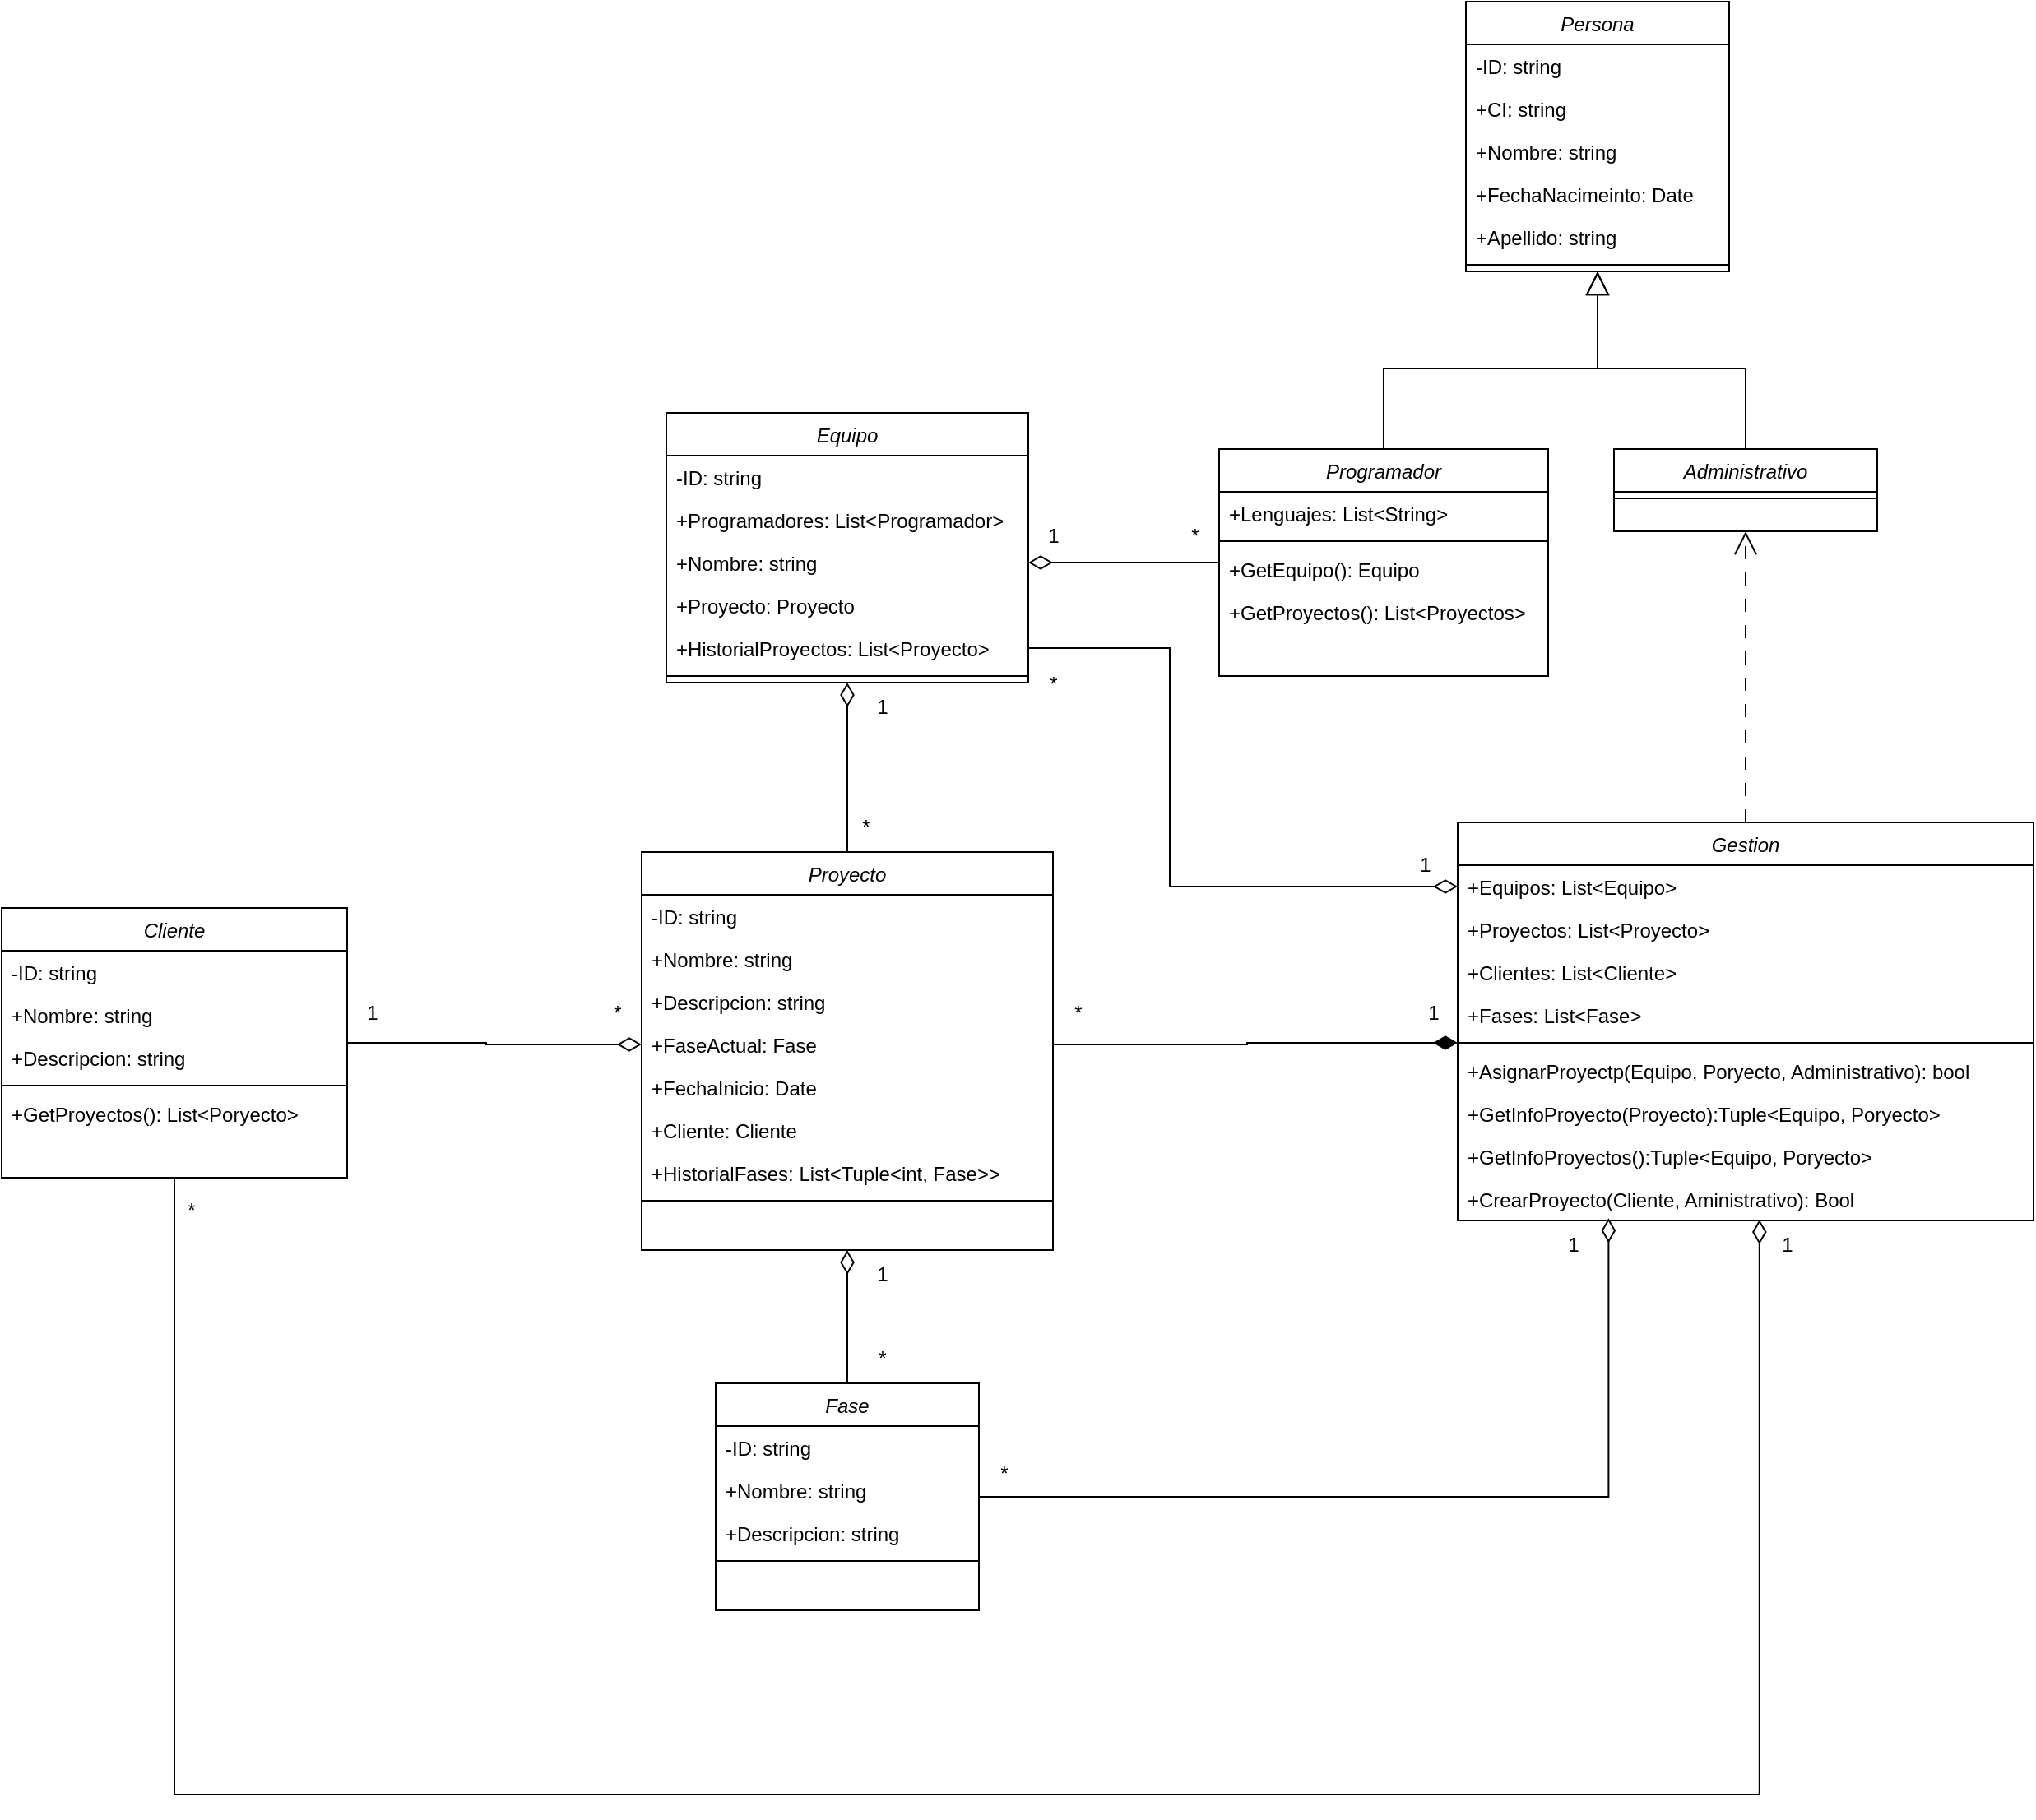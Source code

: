 <mxfile version="21.3.5" type="device">
  <diagram id="C5RBs43oDa-KdzZeNtuy" name="Page-1">
    <mxGraphModel dx="4014" dy="2849" grid="1" gridSize="10" guides="1" tooltips="1" connect="1" arrows="1" fold="1" page="1" pageScale="1" pageWidth="827" pageHeight="1169" math="0" shadow="0">
      <root>
        <mxCell id="WIyWlLk6GJQsqaUBKTNV-0" />
        <mxCell id="WIyWlLk6GJQsqaUBKTNV-1" parent="WIyWlLk6GJQsqaUBKTNV-0" />
        <mxCell id="zkfFHV4jXpPFQw0GAbJ--0" value="Equipo" style="swimlane;fontStyle=2;align=center;verticalAlign=top;childLayout=stackLayout;horizontal=1;startSize=26;horizontalStack=0;resizeParent=1;resizeLast=0;collapsible=1;marginBottom=0;rounded=0;shadow=0;strokeWidth=1;" parent="WIyWlLk6GJQsqaUBKTNV-1" vertex="1">
          <mxGeometry x="194" y="50" width="220" height="164" as="geometry">
            <mxRectangle x="230" y="140" width="160" height="26" as="alternateBounds" />
          </mxGeometry>
        </mxCell>
        <mxCell id="zkfFHV4jXpPFQw0GAbJ--1" value="-ID: string" style="text;align=left;verticalAlign=top;spacingLeft=4;spacingRight=4;overflow=hidden;rotatable=0;points=[[0,0.5],[1,0.5]];portConstraint=eastwest;" parent="zkfFHV4jXpPFQw0GAbJ--0" vertex="1">
          <mxGeometry y="26" width="220" height="26" as="geometry" />
        </mxCell>
        <mxCell id="zkfFHV4jXpPFQw0GAbJ--2" value="+Programadores: List&lt;Programador&gt;" style="text;align=left;verticalAlign=top;spacingLeft=4;spacingRight=4;overflow=hidden;rotatable=0;points=[[0,0.5],[1,0.5]];portConstraint=eastwest;rounded=0;shadow=0;html=0;" parent="zkfFHV4jXpPFQw0GAbJ--0" vertex="1">
          <mxGeometry y="52" width="220" height="26" as="geometry" />
        </mxCell>
        <mxCell id="KOfU6I8RwkiokNbzwKMb-52" value="+Nombre: string" style="text;align=left;verticalAlign=top;spacingLeft=4;spacingRight=4;overflow=hidden;rotatable=0;points=[[0,0.5],[1,0.5]];portConstraint=eastwest;rounded=0;shadow=0;html=0;" vertex="1" parent="zkfFHV4jXpPFQw0GAbJ--0">
          <mxGeometry y="78" width="220" height="26" as="geometry" />
        </mxCell>
        <mxCell id="KOfU6I8RwkiokNbzwKMb-67" value="+Proyecto: Proyecto" style="text;align=left;verticalAlign=top;spacingLeft=4;spacingRight=4;overflow=hidden;rotatable=0;points=[[0,0.5],[1,0.5]];portConstraint=eastwest;rounded=0;shadow=0;html=0;" vertex="1" parent="zkfFHV4jXpPFQw0GAbJ--0">
          <mxGeometry y="104" width="220" height="26" as="geometry" />
        </mxCell>
        <mxCell id="zkfFHV4jXpPFQw0GAbJ--3" value="+HistorialProyectos: List&lt;Proyecto&gt;" style="text;align=left;verticalAlign=top;spacingLeft=4;spacingRight=4;overflow=hidden;rotatable=0;points=[[0,0.5],[1,0.5]];portConstraint=eastwest;rounded=0;shadow=0;html=0;" parent="zkfFHV4jXpPFQw0GAbJ--0" vertex="1">
          <mxGeometry y="130" width="220" height="26" as="geometry" />
        </mxCell>
        <mxCell id="zkfFHV4jXpPFQw0GAbJ--4" value="" style="line;html=1;strokeWidth=1;align=left;verticalAlign=middle;spacingTop=-1;spacingLeft=3;spacingRight=3;rotatable=0;labelPosition=right;points=[];portConstraint=eastwest;" parent="zkfFHV4jXpPFQw0GAbJ--0" vertex="1">
          <mxGeometry y="156" width="220" height="8" as="geometry" />
        </mxCell>
        <mxCell id="KOfU6I8RwkiokNbzwKMb-83" style="edgeStyle=orthogonalEdgeStyle;rounded=0;orthogonalLoop=1;jettySize=auto;html=1;entryX=1;entryY=0.5;entryDx=0;entryDy=0;endArrow=diamondThin;endFill=0;endSize=12;" edge="1" parent="WIyWlLk6GJQsqaUBKTNV-1" source="KOfU6I8RwkiokNbzwKMb-0" target="KOfU6I8RwkiokNbzwKMb-52">
          <mxGeometry relative="1" as="geometry" />
        </mxCell>
        <mxCell id="KOfU6I8RwkiokNbzwKMb-86" style="edgeStyle=orthogonalEdgeStyle;rounded=0;orthogonalLoop=1;jettySize=auto;html=1;entryX=0.5;entryY=1;entryDx=0;entryDy=0;endArrow=block;endFill=0;endSize=12;" edge="1" parent="WIyWlLk6GJQsqaUBKTNV-1" source="KOfU6I8RwkiokNbzwKMb-0" target="KOfU6I8RwkiokNbzwKMb-24">
          <mxGeometry relative="1" as="geometry" />
        </mxCell>
        <mxCell id="KOfU6I8RwkiokNbzwKMb-0" value="Programador" style="swimlane;fontStyle=2;align=center;verticalAlign=top;childLayout=stackLayout;horizontal=1;startSize=26;horizontalStack=0;resizeParent=1;resizeLast=0;collapsible=1;marginBottom=0;rounded=0;shadow=0;strokeWidth=1;" vertex="1" parent="WIyWlLk6GJQsqaUBKTNV-1">
          <mxGeometry x="530" y="72" width="200" height="138" as="geometry">
            <mxRectangle x="230" y="140" width="160" height="26" as="alternateBounds" />
          </mxGeometry>
        </mxCell>
        <mxCell id="KOfU6I8RwkiokNbzwKMb-1" value="+Lenguajes: List&lt;String&gt;" style="text;align=left;verticalAlign=top;spacingLeft=4;spacingRight=4;overflow=hidden;rotatable=0;points=[[0,0.5],[1,0.5]];portConstraint=eastwest;" vertex="1" parent="KOfU6I8RwkiokNbzwKMb-0">
          <mxGeometry y="26" width="200" height="26" as="geometry" />
        </mxCell>
        <mxCell id="KOfU6I8RwkiokNbzwKMb-4" value="" style="line;html=1;strokeWidth=1;align=left;verticalAlign=middle;spacingTop=-1;spacingLeft=3;spacingRight=3;rotatable=0;labelPosition=right;points=[];portConstraint=eastwest;" vertex="1" parent="KOfU6I8RwkiokNbzwKMb-0">
          <mxGeometry y="52" width="200" height="8" as="geometry" />
        </mxCell>
        <mxCell id="KOfU6I8RwkiokNbzwKMb-5" value="+GetEquipo(): Equipo" style="text;align=left;verticalAlign=top;spacingLeft=4;spacingRight=4;overflow=hidden;rotatable=0;points=[[0,0.5],[1,0.5]];portConstraint=eastwest;" vertex="1" parent="KOfU6I8RwkiokNbzwKMb-0">
          <mxGeometry y="60" width="200" height="26" as="geometry" />
        </mxCell>
        <mxCell id="KOfU6I8RwkiokNbzwKMb-66" value="+GetProyectos(): List&lt;Proyectos&gt;" style="text;align=left;verticalAlign=top;spacingLeft=4;spacingRight=4;overflow=hidden;rotatable=0;points=[[0,0.5],[1,0.5]];portConstraint=eastwest;" vertex="1" parent="KOfU6I8RwkiokNbzwKMb-0">
          <mxGeometry y="86" width="200" height="26" as="geometry" />
        </mxCell>
        <mxCell id="KOfU6I8RwkiokNbzwKMb-72" style="edgeStyle=orthogonalEdgeStyle;rounded=0;orthogonalLoop=1;jettySize=auto;html=1;entryX=0;entryY=0.5;entryDx=0;entryDy=0;endArrow=diamondThin;endFill=0;endSize=12;" edge="1" parent="WIyWlLk6GJQsqaUBKTNV-1" source="KOfU6I8RwkiokNbzwKMb-6" target="KOfU6I8RwkiokNbzwKMb-37">
          <mxGeometry relative="1" as="geometry" />
        </mxCell>
        <mxCell id="KOfU6I8RwkiokNbzwKMb-89" style="edgeStyle=orthogonalEdgeStyle;rounded=0;orthogonalLoop=1;jettySize=auto;html=1;entryX=0.524;entryY=0.983;entryDx=0;entryDy=0;entryPerimeter=0;endArrow=diamondThin;endFill=0;endSize=12;" edge="1" parent="WIyWlLk6GJQsqaUBKTNV-1" source="KOfU6I8RwkiokNbzwKMb-6" target="KOfU6I8RwkiokNbzwKMb-62">
          <mxGeometry relative="1" as="geometry">
            <Array as="points">
              <mxPoint x="-105" y="890" />
              <mxPoint x="858" y="890" />
            </Array>
          </mxGeometry>
        </mxCell>
        <mxCell id="KOfU6I8RwkiokNbzwKMb-6" value="Cliente" style="swimlane;fontStyle=2;align=center;verticalAlign=top;childLayout=stackLayout;horizontal=1;startSize=26;horizontalStack=0;resizeParent=1;resizeLast=0;collapsible=1;marginBottom=0;rounded=0;shadow=0;strokeWidth=1;" vertex="1" parent="WIyWlLk6GJQsqaUBKTNV-1">
          <mxGeometry x="-210" y="351" width="210" height="164" as="geometry">
            <mxRectangle x="230" y="140" width="160" height="26" as="alternateBounds" />
          </mxGeometry>
        </mxCell>
        <mxCell id="KOfU6I8RwkiokNbzwKMb-7" value="-ID: string" style="text;align=left;verticalAlign=top;spacingLeft=4;spacingRight=4;overflow=hidden;rotatable=0;points=[[0,0.5],[1,0.5]];portConstraint=eastwest;" vertex="1" parent="KOfU6I8RwkiokNbzwKMb-6">
          <mxGeometry y="26" width="210" height="26" as="geometry" />
        </mxCell>
        <mxCell id="KOfU6I8RwkiokNbzwKMb-8" value="+Nombre: string" style="text;align=left;verticalAlign=top;spacingLeft=4;spacingRight=4;overflow=hidden;rotatable=0;points=[[0,0.5],[1,0.5]];portConstraint=eastwest;rounded=0;shadow=0;html=0;" vertex="1" parent="KOfU6I8RwkiokNbzwKMb-6">
          <mxGeometry y="52" width="210" height="26" as="geometry" />
        </mxCell>
        <mxCell id="KOfU6I8RwkiokNbzwKMb-49" value="+Descripcion: string" style="text;align=left;verticalAlign=top;spacingLeft=4;spacingRight=4;overflow=hidden;rotatable=0;points=[[0,0.5],[1,0.5]];portConstraint=eastwest;rounded=0;shadow=0;html=0;" vertex="1" parent="KOfU6I8RwkiokNbzwKMb-6">
          <mxGeometry y="78" width="210" height="26" as="geometry" />
        </mxCell>
        <mxCell id="KOfU6I8RwkiokNbzwKMb-10" value="" style="line;html=1;strokeWidth=1;align=left;verticalAlign=middle;spacingTop=-1;spacingLeft=3;spacingRight=3;rotatable=0;labelPosition=right;points=[];portConstraint=eastwest;" vertex="1" parent="KOfU6I8RwkiokNbzwKMb-6">
          <mxGeometry y="104" width="210" height="8" as="geometry" />
        </mxCell>
        <mxCell id="KOfU6I8RwkiokNbzwKMb-51" value="+GetProyectos(): List&lt;Poryecto&gt;" style="text;align=left;verticalAlign=top;spacingLeft=4;spacingRight=4;overflow=hidden;rotatable=0;points=[[0,0.5],[1,0.5]];portConstraint=eastwest;rounded=0;shadow=0;html=0;" vertex="1" parent="KOfU6I8RwkiokNbzwKMb-6">
          <mxGeometry y="112" width="210" height="26" as="geometry" />
        </mxCell>
        <mxCell id="KOfU6I8RwkiokNbzwKMb-75" style="edgeStyle=orthogonalEdgeStyle;rounded=0;orthogonalLoop=1;jettySize=auto;html=1;entryX=0.5;entryY=1;entryDx=0;entryDy=0;endArrow=diamondThin;endFill=0;endSize=12;" edge="1" parent="WIyWlLk6GJQsqaUBKTNV-1" source="KOfU6I8RwkiokNbzwKMb-12" target="zkfFHV4jXpPFQw0GAbJ--0">
          <mxGeometry relative="1" as="geometry" />
        </mxCell>
        <mxCell id="KOfU6I8RwkiokNbzwKMb-12" value="Proyecto" style="swimlane;fontStyle=2;align=center;verticalAlign=top;childLayout=stackLayout;horizontal=1;startSize=26;horizontalStack=0;resizeParent=1;resizeLast=0;collapsible=1;marginBottom=0;rounded=0;shadow=0;strokeWidth=1;" vertex="1" parent="WIyWlLk6GJQsqaUBKTNV-1">
          <mxGeometry x="179" y="317" width="250" height="242" as="geometry">
            <mxRectangle x="230" y="140" width="160" height="26" as="alternateBounds" />
          </mxGeometry>
        </mxCell>
        <mxCell id="KOfU6I8RwkiokNbzwKMb-13" value="-ID: string" style="text;align=left;verticalAlign=top;spacingLeft=4;spacingRight=4;overflow=hidden;rotatable=0;points=[[0,0.5],[1,0.5]];portConstraint=eastwest;" vertex="1" parent="KOfU6I8RwkiokNbzwKMb-12">
          <mxGeometry y="26" width="250" height="26" as="geometry" />
        </mxCell>
        <mxCell id="KOfU6I8RwkiokNbzwKMb-14" value="+Nombre: string" style="text;align=left;verticalAlign=top;spacingLeft=4;spacingRight=4;overflow=hidden;rotatable=0;points=[[0,0.5],[1,0.5]];portConstraint=eastwest;rounded=0;shadow=0;html=0;" vertex="1" parent="KOfU6I8RwkiokNbzwKMb-12">
          <mxGeometry y="52" width="250" height="26" as="geometry" />
        </mxCell>
        <mxCell id="KOfU6I8RwkiokNbzwKMb-38" value="+Descripcion: string" style="text;align=left;verticalAlign=top;spacingLeft=4;spacingRight=4;overflow=hidden;rotatable=0;points=[[0,0.5],[1,0.5]];portConstraint=eastwest;rounded=0;shadow=0;html=0;" vertex="1" parent="KOfU6I8RwkiokNbzwKMb-12">
          <mxGeometry y="78" width="250" height="26" as="geometry" />
        </mxCell>
        <mxCell id="KOfU6I8RwkiokNbzwKMb-37" value="+FaseActual: Fase" style="text;align=left;verticalAlign=top;spacingLeft=4;spacingRight=4;overflow=hidden;rotatable=0;points=[[0,0.5],[1,0.5]];portConstraint=eastwest;rounded=0;shadow=0;html=0;" vertex="1" parent="KOfU6I8RwkiokNbzwKMb-12">
          <mxGeometry y="104" width="250" height="26" as="geometry" />
        </mxCell>
        <mxCell id="KOfU6I8RwkiokNbzwKMb-50" value="+FechaInicio: Date" style="text;align=left;verticalAlign=top;spacingLeft=4;spacingRight=4;overflow=hidden;rotatable=0;points=[[0,0.5],[1,0.5]];portConstraint=eastwest;rounded=0;shadow=0;html=0;" vertex="1" parent="KOfU6I8RwkiokNbzwKMb-12">
          <mxGeometry y="130" width="250" height="26" as="geometry" />
        </mxCell>
        <mxCell id="KOfU6I8RwkiokNbzwKMb-39" value="+Cliente: Cliente" style="text;align=left;verticalAlign=top;spacingLeft=4;spacingRight=4;overflow=hidden;rotatable=0;points=[[0,0.5],[1,0.5]];portConstraint=eastwest;rounded=0;shadow=0;html=0;" vertex="1" parent="KOfU6I8RwkiokNbzwKMb-12">
          <mxGeometry y="156" width="250" height="26" as="geometry" />
        </mxCell>
        <mxCell id="KOfU6I8RwkiokNbzwKMb-15" value="+HistorialFases: List&lt;Tuple&lt;int, Fase&gt;&gt;" style="text;align=left;verticalAlign=top;spacingLeft=4;spacingRight=4;overflow=hidden;rotatable=0;points=[[0,0.5],[1,0.5]];portConstraint=eastwest;rounded=0;shadow=0;html=0;" vertex="1" parent="KOfU6I8RwkiokNbzwKMb-12">
          <mxGeometry y="182" width="250" height="26" as="geometry" />
        </mxCell>
        <mxCell id="KOfU6I8RwkiokNbzwKMb-16" value="" style="line;html=1;strokeWidth=1;align=left;verticalAlign=middle;spacingTop=-1;spacingLeft=3;spacingRight=3;rotatable=0;labelPosition=right;points=[];portConstraint=eastwest;" vertex="1" parent="KOfU6I8RwkiokNbzwKMb-12">
          <mxGeometry y="208" width="250" height="8" as="geometry" />
        </mxCell>
        <mxCell id="KOfU6I8RwkiokNbzwKMb-87" style="edgeStyle=orthogonalEdgeStyle;rounded=0;orthogonalLoop=1;jettySize=auto;html=1;entryX=0.5;entryY=1;entryDx=0;entryDy=0;endArrow=block;endFill=0;endSize=12;" edge="1" parent="WIyWlLk6GJQsqaUBKTNV-1" source="KOfU6I8RwkiokNbzwKMb-18" target="KOfU6I8RwkiokNbzwKMb-24">
          <mxGeometry relative="1" as="geometry" />
        </mxCell>
        <mxCell id="KOfU6I8RwkiokNbzwKMb-18" value="Administrativo" style="swimlane;fontStyle=2;align=center;verticalAlign=top;childLayout=stackLayout;horizontal=1;startSize=26;horizontalStack=0;resizeParent=1;resizeLast=0;collapsible=1;marginBottom=0;rounded=0;shadow=0;strokeWidth=1;" vertex="1" parent="WIyWlLk6GJQsqaUBKTNV-1">
          <mxGeometry x="770" y="72" width="160" height="50" as="geometry">
            <mxRectangle x="230" y="140" width="160" height="26" as="alternateBounds" />
          </mxGeometry>
        </mxCell>
        <mxCell id="KOfU6I8RwkiokNbzwKMb-22" value="" style="line;html=1;strokeWidth=1;align=left;verticalAlign=middle;spacingTop=-1;spacingLeft=3;spacingRight=3;rotatable=0;labelPosition=right;points=[];portConstraint=eastwest;" vertex="1" parent="KOfU6I8RwkiokNbzwKMb-18">
          <mxGeometry y="26" width="160" height="8" as="geometry" />
        </mxCell>
        <mxCell id="KOfU6I8RwkiokNbzwKMb-24" value="Persona" style="swimlane;fontStyle=2;align=center;verticalAlign=top;childLayout=stackLayout;horizontal=1;startSize=26;horizontalStack=0;resizeParent=1;resizeLast=0;collapsible=1;marginBottom=0;rounded=0;shadow=0;strokeWidth=1;" vertex="1" parent="WIyWlLk6GJQsqaUBKTNV-1">
          <mxGeometry x="680" y="-200" width="160" height="164" as="geometry">
            <mxRectangle x="230" y="140" width="160" height="26" as="alternateBounds" />
          </mxGeometry>
        </mxCell>
        <mxCell id="KOfU6I8RwkiokNbzwKMb-25" value="-ID: string" style="text;align=left;verticalAlign=top;spacingLeft=4;spacingRight=4;overflow=hidden;rotatable=0;points=[[0,0.5],[1,0.5]];portConstraint=eastwest;" vertex="1" parent="KOfU6I8RwkiokNbzwKMb-24">
          <mxGeometry y="26" width="160" height="26" as="geometry" />
        </mxCell>
        <mxCell id="KOfU6I8RwkiokNbzwKMb-26" value="+CI: string" style="text;align=left;verticalAlign=top;spacingLeft=4;spacingRight=4;overflow=hidden;rotatable=0;points=[[0,0.5],[1,0.5]];portConstraint=eastwest;rounded=0;shadow=0;html=0;" vertex="1" parent="KOfU6I8RwkiokNbzwKMb-24">
          <mxGeometry y="52" width="160" height="26" as="geometry" />
        </mxCell>
        <mxCell id="KOfU6I8RwkiokNbzwKMb-63" value="+Nombre: string" style="text;align=left;verticalAlign=top;spacingLeft=4;spacingRight=4;overflow=hidden;rotatable=0;points=[[0,0.5],[1,0.5]];portConstraint=eastwest;rounded=0;shadow=0;html=0;" vertex="1" parent="KOfU6I8RwkiokNbzwKMb-24">
          <mxGeometry y="78" width="160" height="26" as="geometry" />
        </mxCell>
        <mxCell id="KOfU6I8RwkiokNbzwKMb-64" value="+FechaNacimeinto: Date" style="text;align=left;verticalAlign=top;spacingLeft=4;spacingRight=4;overflow=hidden;rotatable=0;points=[[0,0.5],[1,0.5]];portConstraint=eastwest;rounded=0;shadow=0;html=0;" vertex="1" parent="KOfU6I8RwkiokNbzwKMb-24">
          <mxGeometry y="104" width="160" height="26" as="geometry" />
        </mxCell>
        <mxCell id="KOfU6I8RwkiokNbzwKMb-27" value="+Apellido: string" style="text;align=left;verticalAlign=top;spacingLeft=4;spacingRight=4;overflow=hidden;rotatable=0;points=[[0,0.5],[1,0.5]];portConstraint=eastwest;rounded=0;shadow=0;html=0;" vertex="1" parent="KOfU6I8RwkiokNbzwKMb-24">
          <mxGeometry y="130" width="160" height="26" as="geometry" />
        </mxCell>
        <mxCell id="KOfU6I8RwkiokNbzwKMb-28" value="" style="line;html=1;strokeWidth=1;align=left;verticalAlign=middle;spacingTop=-1;spacingLeft=3;spacingRight=3;rotatable=0;labelPosition=right;points=[];portConstraint=eastwest;" vertex="1" parent="KOfU6I8RwkiokNbzwKMb-24">
          <mxGeometry y="156" width="160" height="8" as="geometry" />
        </mxCell>
        <mxCell id="KOfU6I8RwkiokNbzwKMb-69" style="edgeStyle=orthogonalEdgeStyle;rounded=0;orthogonalLoop=1;jettySize=auto;html=1;entryX=0.5;entryY=1;entryDx=0;entryDy=0;endArrow=diamondThin;endFill=0;endSize=12;" edge="1" parent="WIyWlLk6GJQsqaUBKTNV-1" source="KOfU6I8RwkiokNbzwKMb-30" target="KOfU6I8RwkiokNbzwKMb-12">
          <mxGeometry relative="1" as="geometry" />
        </mxCell>
        <mxCell id="KOfU6I8RwkiokNbzwKMb-97" style="edgeStyle=orthogonalEdgeStyle;rounded=0;orthogonalLoop=1;jettySize=auto;html=1;entryX=0.262;entryY=0.948;entryDx=0;entryDy=0;entryPerimeter=0;endArrow=diamondThin;endFill=0;endSize=12;" edge="1" parent="WIyWlLk6GJQsqaUBKTNV-1" source="KOfU6I8RwkiokNbzwKMb-30" target="KOfU6I8RwkiokNbzwKMb-62">
          <mxGeometry relative="1" as="geometry">
            <Array as="points">
              <mxPoint x="767" y="709" />
            </Array>
          </mxGeometry>
        </mxCell>
        <mxCell id="KOfU6I8RwkiokNbzwKMb-30" value="Fase" style="swimlane;fontStyle=2;align=center;verticalAlign=top;childLayout=stackLayout;horizontal=1;startSize=26;horizontalStack=0;resizeParent=1;resizeLast=0;collapsible=1;marginBottom=0;rounded=0;shadow=0;strokeWidth=1;" vertex="1" parent="WIyWlLk6GJQsqaUBKTNV-1">
          <mxGeometry x="224" y="640" width="160" height="138" as="geometry">
            <mxRectangle x="230" y="140" width="160" height="26" as="alternateBounds" />
          </mxGeometry>
        </mxCell>
        <mxCell id="KOfU6I8RwkiokNbzwKMb-31" value="-ID: string" style="text;align=left;verticalAlign=top;spacingLeft=4;spacingRight=4;overflow=hidden;rotatable=0;points=[[0,0.5],[1,0.5]];portConstraint=eastwest;" vertex="1" parent="KOfU6I8RwkiokNbzwKMb-30">
          <mxGeometry y="26" width="160" height="26" as="geometry" />
        </mxCell>
        <mxCell id="KOfU6I8RwkiokNbzwKMb-32" value="+Nombre: string" style="text;align=left;verticalAlign=top;spacingLeft=4;spacingRight=4;overflow=hidden;rotatable=0;points=[[0,0.5],[1,0.5]];portConstraint=eastwest;rounded=0;shadow=0;html=0;" vertex="1" parent="KOfU6I8RwkiokNbzwKMb-30">
          <mxGeometry y="52" width="160" height="26" as="geometry" />
        </mxCell>
        <mxCell id="KOfU6I8RwkiokNbzwKMb-33" value="+Descripcion: string" style="text;align=left;verticalAlign=top;spacingLeft=4;spacingRight=4;overflow=hidden;rotatable=0;points=[[0,0.5],[1,0.5]];portConstraint=eastwest;rounded=0;shadow=0;html=0;" vertex="1" parent="KOfU6I8RwkiokNbzwKMb-30">
          <mxGeometry y="78" width="160" height="26" as="geometry" />
        </mxCell>
        <mxCell id="KOfU6I8RwkiokNbzwKMb-34" value="" style="line;html=1;strokeWidth=1;align=left;verticalAlign=middle;spacingTop=-1;spacingLeft=3;spacingRight=3;rotatable=0;labelPosition=right;points=[];portConstraint=eastwest;" vertex="1" parent="KOfU6I8RwkiokNbzwKMb-30">
          <mxGeometry y="104" width="160" height="8" as="geometry" />
        </mxCell>
        <mxCell id="KOfU6I8RwkiokNbzwKMb-88" style="edgeStyle=orthogonalEdgeStyle;rounded=0;orthogonalLoop=1;jettySize=auto;html=1;entryX=0.5;entryY=1;entryDx=0;entryDy=0;endArrow=open;endFill=0;endSize=12;dashed=1;dashPattern=8 8;" edge="1" parent="WIyWlLk6GJQsqaUBKTNV-1" source="KOfU6I8RwkiokNbzwKMb-53" target="KOfU6I8RwkiokNbzwKMb-18">
          <mxGeometry relative="1" as="geometry" />
        </mxCell>
        <mxCell id="KOfU6I8RwkiokNbzwKMb-53" value="Gestion" style="swimlane;fontStyle=2;align=center;verticalAlign=top;childLayout=stackLayout;horizontal=1;startSize=26;horizontalStack=0;resizeParent=1;resizeLast=0;collapsible=1;marginBottom=0;rounded=0;shadow=0;strokeWidth=1;" vertex="1" parent="WIyWlLk6GJQsqaUBKTNV-1">
          <mxGeometry x="675" y="299" width="350" height="242" as="geometry">
            <mxRectangle x="230" y="140" width="160" height="26" as="alternateBounds" />
          </mxGeometry>
        </mxCell>
        <mxCell id="KOfU6I8RwkiokNbzwKMb-55" value="+Equipos: List&lt;Equipo&gt;" style="text;align=left;verticalAlign=top;spacingLeft=4;spacingRight=4;overflow=hidden;rotatable=0;points=[[0,0.5],[1,0.5]];portConstraint=eastwest;rounded=0;shadow=0;html=0;" vertex="1" parent="KOfU6I8RwkiokNbzwKMb-53">
          <mxGeometry y="26" width="350" height="26" as="geometry" />
        </mxCell>
        <mxCell id="KOfU6I8RwkiokNbzwKMb-60" value="+Proyectos: List&lt;Proyecto&gt;" style="text;align=left;verticalAlign=top;spacingLeft=4;spacingRight=4;overflow=hidden;rotatable=0;points=[[0,0.5],[1,0.5]];portConstraint=eastwest;rounded=0;shadow=0;html=0;" vertex="1" parent="KOfU6I8RwkiokNbzwKMb-53">
          <mxGeometry y="52" width="350" height="26" as="geometry" />
        </mxCell>
        <mxCell id="KOfU6I8RwkiokNbzwKMb-95" value="+Clientes: List&lt;Cliente&gt;" style="text;align=left;verticalAlign=top;spacingLeft=4;spacingRight=4;overflow=hidden;rotatable=0;points=[[0,0.5],[1,0.5]];portConstraint=eastwest;rounded=0;shadow=0;html=0;" vertex="1" parent="KOfU6I8RwkiokNbzwKMb-53">
          <mxGeometry y="78" width="350" height="26" as="geometry" />
        </mxCell>
        <mxCell id="KOfU6I8RwkiokNbzwKMb-81" value="+Fases: List&lt;Fase&gt;" style="text;align=left;verticalAlign=top;spacingLeft=4;spacingRight=4;overflow=hidden;rotatable=0;points=[[0,0.5],[1,0.5]];portConstraint=eastwest;rounded=0;shadow=0;html=0;" vertex="1" parent="KOfU6I8RwkiokNbzwKMb-53">
          <mxGeometry y="104" width="350" height="26" as="geometry" />
        </mxCell>
        <mxCell id="KOfU6I8RwkiokNbzwKMb-58" value="" style="line;html=1;strokeWidth=1;align=left;verticalAlign=middle;spacingTop=-1;spacingLeft=3;spacingRight=3;rotatable=0;labelPosition=right;points=[];portConstraint=eastwest;" vertex="1" parent="KOfU6I8RwkiokNbzwKMb-53">
          <mxGeometry y="130" width="350" height="8" as="geometry" />
        </mxCell>
        <mxCell id="KOfU6I8RwkiokNbzwKMb-59" value="+AsignarProyectp(Equipo, Poryecto, Administrativo): bool" style="text;align=left;verticalAlign=top;spacingLeft=4;spacingRight=4;overflow=hidden;rotatable=0;points=[[0,0.5],[1,0.5]];portConstraint=eastwest;rounded=0;shadow=0;html=0;" vertex="1" parent="KOfU6I8RwkiokNbzwKMb-53">
          <mxGeometry y="138" width="350" height="26" as="geometry" />
        </mxCell>
        <mxCell id="KOfU6I8RwkiokNbzwKMb-61" value="+GetInfoProyecto(Proyecto):Tuple&lt;Equipo, Poryecto&gt; " style="text;align=left;verticalAlign=top;spacingLeft=4;spacingRight=4;overflow=hidden;rotatable=0;points=[[0,0.5],[1,0.5]];portConstraint=eastwest;rounded=0;shadow=0;html=0;" vertex="1" parent="KOfU6I8RwkiokNbzwKMb-53">
          <mxGeometry y="164" width="350" height="26" as="geometry" />
        </mxCell>
        <mxCell id="KOfU6I8RwkiokNbzwKMb-82" value="+GetInfoProyectos():Tuple&lt;Equipo, Poryecto&gt; " style="text;align=left;verticalAlign=top;spacingLeft=4;spacingRight=4;overflow=hidden;rotatable=0;points=[[0,0.5],[1,0.5]];portConstraint=eastwest;rounded=0;shadow=0;html=0;" vertex="1" parent="KOfU6I8RwkiokNbzwKMb-53">
          <mxGeometry y="190" width="350" height="26" as="geometry" />
        </mxCell>
        <mxCell id="KOfU6I8RwkiokNbzwKMb-62" value="+CrearProyecto(Cliente, Aministrativo): Bool" style="text;align=left;verticalAlign=top;spacingLeft=4;spacingRight=4;overflow=hidden;rotatable=0;points=[[0,0.5],[1,0.5]];portConstraint=eastwest;rounded=0;shadow=0;html=0;" vertex="1" parent="KOfU6I8RwkiokNbzwKMb-53">
          <mxGeometry y="216" width="350" height="26" as="geometry" />
        </mxCell>
        <mxCell id="KOfU6I8RwkiokNbzwKMb-70" value="1" style="text;html=1;align=center;verticalAlign=middle;resizable=0;points=[];autosize=1;strokeColor=none;fillColor=none;" vertex="1" parent="WIyWlLk6GJQsqaUBKTNV-1">
          <mxGeometry x="310" y="559" width="30" height="30" as="geometry" />
        </mxCell>
        <mxCell id="KOfU6I8RwkiokNbzwKMb-71" value="*" style="text;html=1;align=center;verticalAlign=middle;resizable=0;points=[];autosize=1;strokeColor=none;fillColor=none;" vertex="1" parent="WIyWlLk6GJQsqaUBKTNV-1">
          <mxGeometry x="310" y="610" width="30" height="30" as="geometry" />
        </mxCell>
        <mxCell id="KOfU6I8RwkiokNbzwKMb-73" value="*" style="text;html=1;align=center;verticalAlign=middle;resizable=0;points=[];autosize=1;strokeColor=none;fillColor=none;" vertex="1" parent="WIyWlLk6GJQsqaUBKTNV-1">
          <mxGeometry x="149" y="400" width="30" height="30" as="geometry" />
        </mxCell>
        <mxCell id="KOfU6I8RwkiokNbzwKMb-74" value="1" style="text;html=1;align=center;verticalAlign=middle;resizable=0;points=[];autosize=1;strokeColor=none;fillColor=none;" vertex="1" parent="WIyWlLk6GJQsqaUBKTNV-1">
          <mxGeometry y="400" width="30" height="30" as="geometry" />
        </mxCell>
        <mxCell id="KOfU6I8RwkiokNbzwKMb-76" value="1" style="text;html=1;align=center;verticalAlign=middle;resizable=0;points=[];autosize=1;strokeColor=none;fillColor=none;" vertex="1" parent="WIyWlLk6GJQsqaUBKTNV-1">
          <mxGeometry x="310" y="214" width="30" height="30" as="geometry" />
        </mxCell>
        <mxCell id="KOfU6I8RwkiokNbzwKMb-77" value="*" style="text;html=1;align=center;verticalAlign=middle;resizable=0;points=[];autosize=1;strokeColor=none;fillColor=none;" vertex="1" parent="WIyWlLk6GJQsqaUBKTNV-1">
          <mxGeometry x="300" y="287" width="30" height="30" as="geometry" />
        </mxCell>
        <mxCell id="KOfU6I8RwkiokNbzwKMb-78" style="edgeStyle=orthogonalEdgeStyle;rounded=0;orthogonalLoop=1;jettySize=auto;html=1;entryX=1;entryY=0.5;entryDx=0;entryDy=0;endArrow=none;endFill=0;startArrow=diamondThin;startFill=1;startSize=12;" edge="1" parent="WIyWlLk6GJQsqaUBKTNV-1" source="KOfU6I8RwkiokNbzwKMb-58" target="KOfU6I8RwkiokNbzwKMb-37">
          <mxGeometry relative="1" as="geometry" />
        </mxCell>
        <mxCell id="KOfU6I8RwkiokNbzwKMb-79" value="1" style="text;html=1;align=center;verticalAlign=middle;resizable=0;points=[];autosize=1;strokeColor=none;fillColor=none;" vertex="1" parent="WIyWlLk6GJQsqaUBKTNV-1">
          <mxGeometry x="645" y="400" width="30" height="30" as="geometry" />
        </mxCell>
        <mxCell id="KOfU6I8RwkiokNbzwKMb-80" value="*" style="text;html=1;align=center;verticalAlign=middle;resizable=0;points=[];autosize=1;strokeColor=none;fillColor=none;" vertex="1" parent="WIyWlLk6GJQsqaUBKTNV-1">
          <mxGeometry x="429" y="400" width="30" height="30" as="geometry" />
        </mxCell>
        <mxCell id="KOfU6I8RwkiokNbzwKMb-84" value="1" style="text;html=1;align=center;verticalAlign=middle;resizable=0;points=[];autosize=1;strokeColor=none;fillColor=none;" vertex="1" parent="WIyWlLk6GJQsqaUBKTNV-1">
          <mxGeometry x="414" y="110" width="30" height="30" as="geometry" />
        </mxCell>
        <mxCell id="KOfU6I8RwkiokNbzwKMb-85" value="*" style="text;html=1;align=center;verticalAlign=middle;resizable=0;points=[];autosize=1;strokeColor=none;fillColor=none;" vertex="1" parent="WIyWlLk6GJQsqaUBKTNV-1">
          <mxGeometry x="500" y="110" width="30" height="30" as="geometry" />
        </mxCell>
        <mxCell id="KOfU6I8RwkiokNbzwKMb-90" value="1" style="text;html=1;align=center;verticalAlign=middle;resizable=0;points=[];autosize=1;strokeColor=none;fillColor=none;" vertex="1" parent="WIyWlLk6GJQsqaUBKTNV-1">
          <mxGeometry x="860" y="541" width="30" height="30" as="geometry" />
        </mxCell>
        <mxCell id="KOfU6I8RwkiokNbzwKMb-91" value="*" style="text;html=1;align=center;verticalAlign=middle;resizable=0;points=[];autosize=1;strokeColor=none;fillColor=none;" vertex="1" parent="WIyWlLk6GJQsqaUBKTNV-1">
          <mxGeometry x="-110" y="520" width="30" height="30" as="geometry" />
        </mxCell>
        <mxCell id="KOfU6I8RwkiokNbzwKMb-92" style="edgeStyle=orthogonalEdgeStyle;rounded=0;orthogonalLoop=1;jettySize=auto;html=1;entryX=1;entryY=0.5;entryDx=0;entryDy=0;startArrow=diamondThin;startFill=0;endArrow=none;endFill=0;endSize=12;startSize=12;exitX=0;exitY=0.5;exitDx=0;exitDy=0;" edge="1" parent="WIyWlLk6GJQsqaUBKTNV-1" source="KOfU6I8RwkiokNbzwKMb-55" target="zkfFHV4jXpPFQw0GAbJ--3">
          <mxGeometry relative="1" as="geometry">
            <mxPoint x="640" y="338" as="sourcePoint" />
            <Array as="points">
              <mxPoint x="500" y="338" />
              <mxPoint x="500" y="193" />
            </Array>
          </mxGeometry>
        </mxCell>
        <mxCell id="KOfU6I8RwkiokNbzwKMb-93" value="1" style="text;html=1;align=center;verticalAlign=middle;resizable=0;points=[];autosize=1;strokeColor=none;fillColor=none;" vertex="1" parent="WIyWlLk6GJQsqaUBKTNV-1">
          <mxGeometry x="640" y="310" width="30" height="30" as="geometry" />
        </mxCell>
        <mxCell id="KOfU6I8RwkiokNbzwKMb-94" value="*" style="text;html=1;align=center;verticalAlign=middle;resizable=0;points=[];autosize=1;strokeColor=none;fillColor=none;" vertex="1" parent="WIyWlLk6GJQsqaUBKTNV-1">
          <mxGeometry x="414" y="200" width="30" height="30" as="geometry" />
        </mxCell>
        <mxCell id="KOfU6I8RwkiokNbzwKMb-98" value="1" style="text;html=1;align=center;verticalAlign=middle;resizable=0;points=[];autosize=1;strokeColor=none;fillColor=none;" vertex="1" parent="WIyWlLk6GJQsqaUBKTNV-1">
          <mxGeometry x="730" y="541" width="30" height="30" as="geometry" />
        </mxCell>
        <mxCell id="KOfU6I8RwkiokNbzwKMb-99" value="*" style="text;html=1;align=center;verticalAlign=middle;resizable=0;points=[];autosize=1;strokeColor=none;fillColor=none;" vertex="1" parent="WIyWlLk6GJQsqaUBKTNV-1">
          <mxGeometry x="384" y="680" width="30" height="30" as="geometry" />
        </mxCell>
      </root>
    </mxGraphModel>
  </diagram>
</mxfile>
